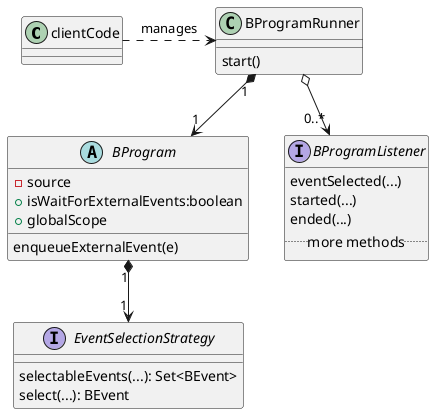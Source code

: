 @startuml
skinparam backgroundcolor transparent

class clientCode

class BProgramRunner {
  start()
}

abstract class BProgram {
    - source
    + isWaitForExternalEvents:boolean
    + globalScope
    enqueueExternalEvent(e)

}

interface EventSelectionStrategy {
  selectableEvents(...): Set<BEvent>
  select(...): BEvent
}

interface BProgramListener {
  eventSelected(...)
  started(...)
  ended(...)
  .. more methods ..
}

clientCode .right.> BProgramRunner : manages
BProgramRunner "1" *--> "1" BProgram
BProgram "1" *--> "1" EventSelectionStrategy
BProgramRunner     o--> "0..*" BProgramListener

@enduml

